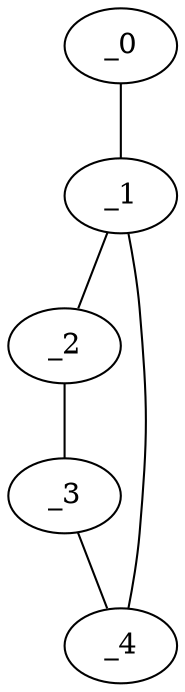 graph WP1_0106 {
	_0	 [x="0.00828749",
		y="3.30579"];
	_1	 [x="1.02826",
		y="0.464234"];
	_0 -- _1;
	_2	 [x="2.69335",
		y="2.37847"];
	_1 -- _2;
	_4	 [x="1.34392",
		y="1.37209"];
	_1 -- _4;
	_3	 [x="1.79252",
		y="0.146647"];
	_2 -- _3;
	_3 -- _4;
}
